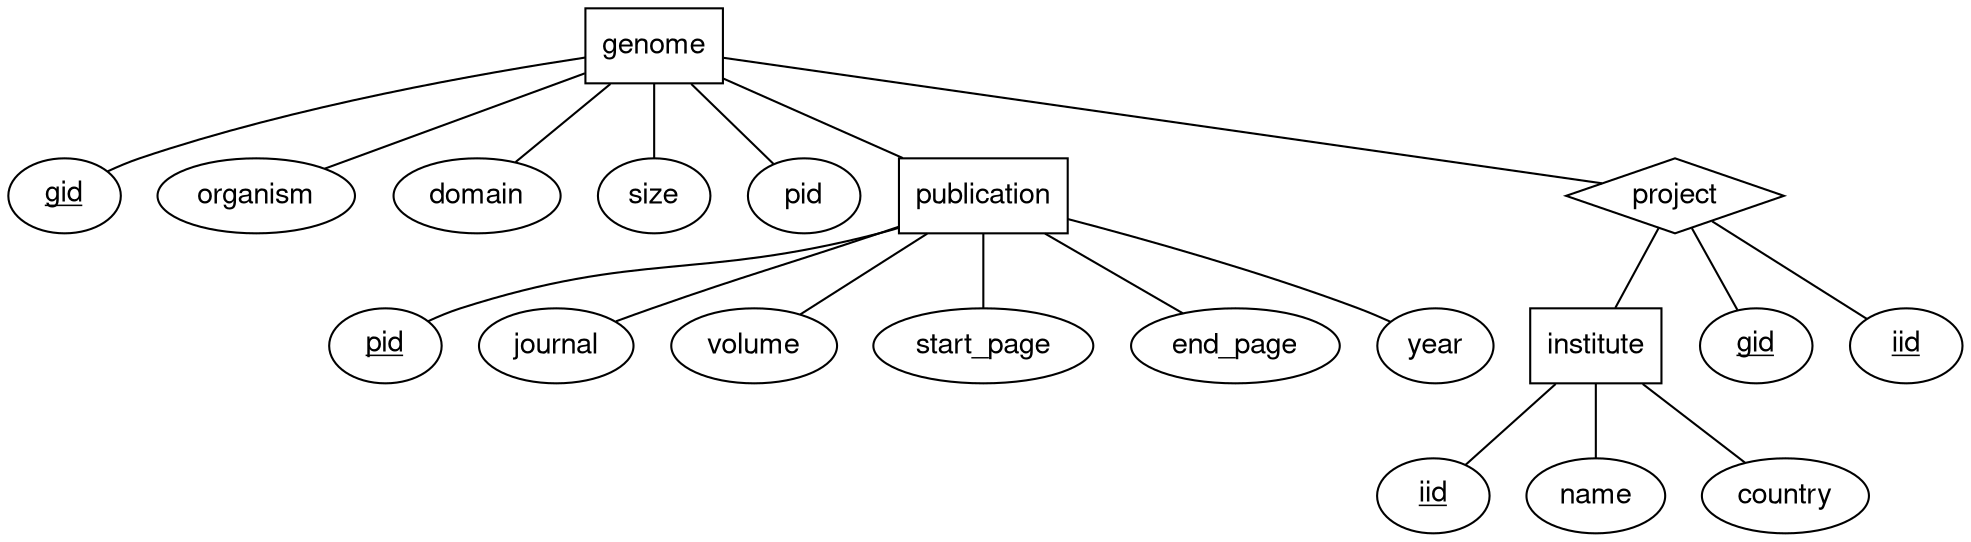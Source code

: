 graph g {
      node [fontname="Helvetica,Arial,sans-serif"]
      edge [fontname="Helvetica,Arial,sans-serif"]
      overlap=false;
      genome [shape=box];
      ggid [label=<<u>gid</u>>];
      organism, domain, size;
      gpid [label=pid];

      genome -- ggid, organism, domain, size, gpid;

      publication [shape=box];
      ppid [label=<<u>pid</u>>];
      journal, volume, start_page, end_page, year;

      publication -- ppid, journal, volume, start_page, end_page, year;

      institute [shape=box];
      iiid [label=<<u>iid</u>>];
      name, country;

      institute -- iiid, name, country;

      project [shape=diamond];
      pgid [label=<<u>gid</u>>];
      piid [label=<<u>iid</u>>];

      project -- pgid, piid;

      genome -- publication;
      genome -- project;
      project -- institute;
}